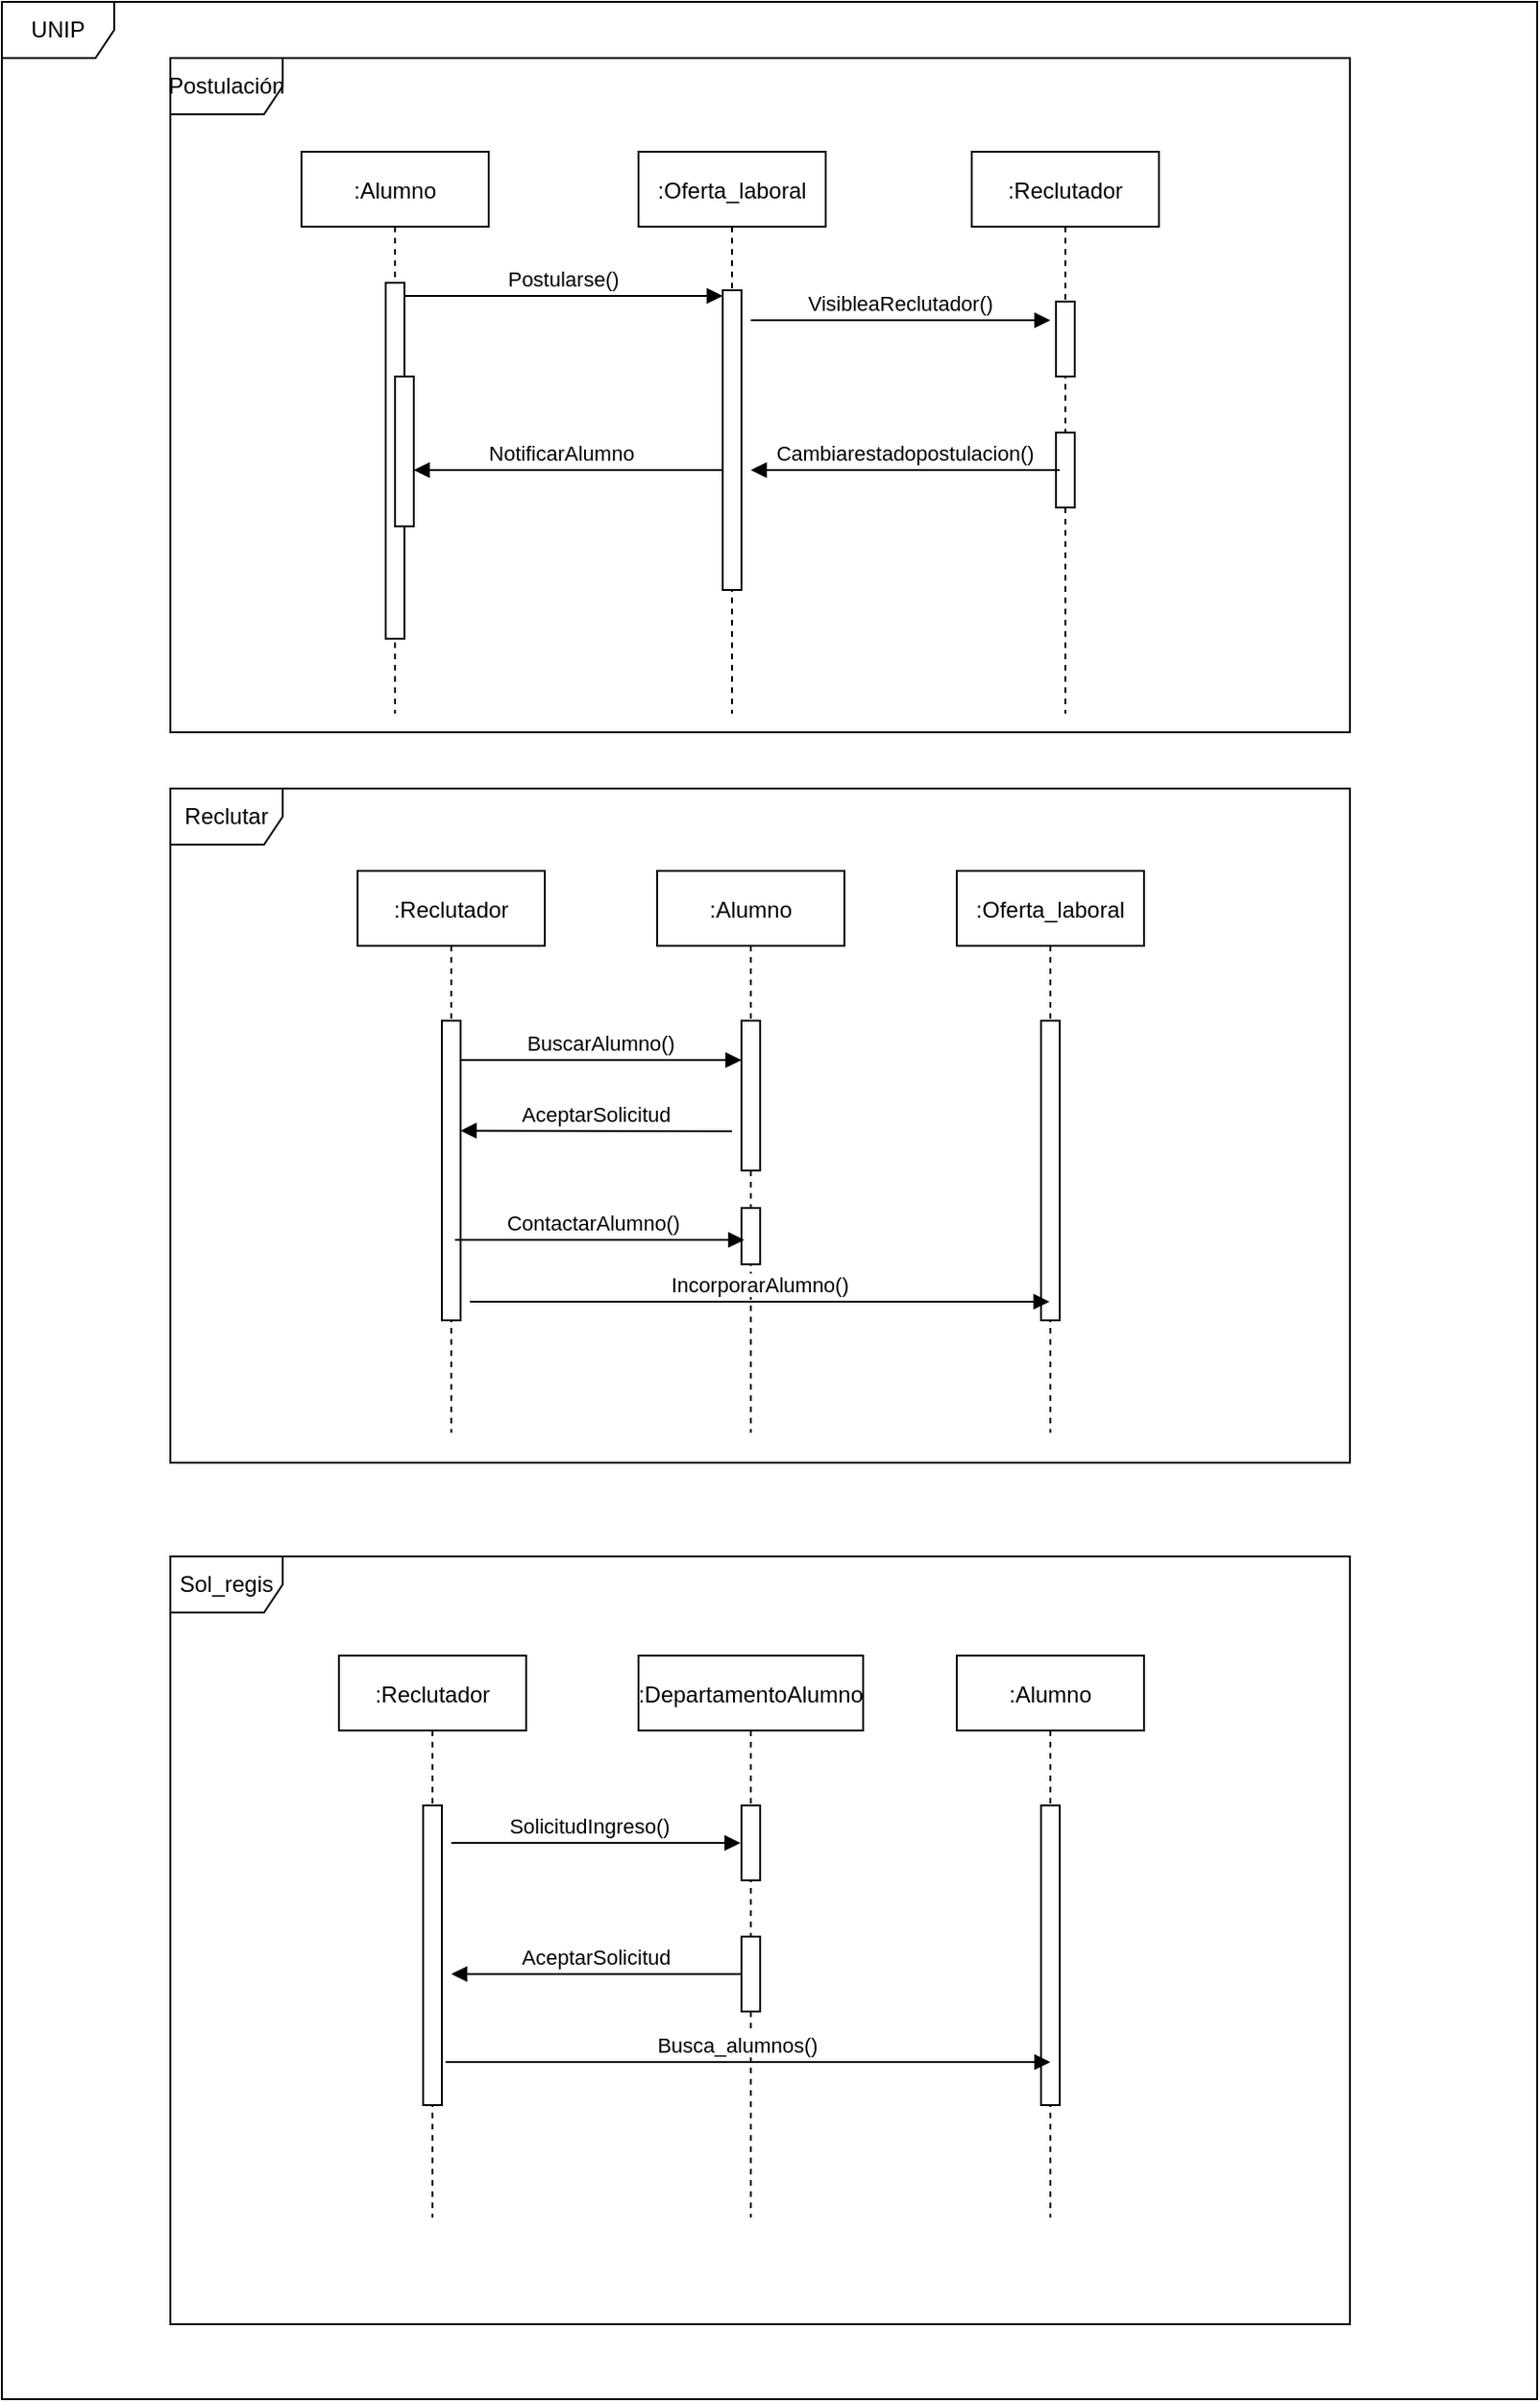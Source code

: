 <mxfile version="15.7.0" type="device"><diagram id="kgpKYQtTHZ0yAKxKKP6v" name="Page-1"><mxGraphModel dx="2333" dy="821" grid="1" gridSize="10" guides="1" tooltips="1" connect="1" arrows="1" fold="1" page="1" pageScale="1" pageWidth="850" pageHeight="1100" math="0" shadow="0"><root><mxCell id="0"/><mxCell id="1" parent="0"/><mxCell id="3nuBFxr9cyL0pnOWT2aG-1" value=":Alumno" style="shape=umlLifeline;perimeter=lifelinePerimeter;container=1;collapsible=0;recursiveResize=0;rounded=0;shadow=0;strokeWidth=1;" parent="1" vertex="1"><mxGeometry x="120" y="80" width="100" height="300" as="geometry"/></mxCell><mxCell id="3nuBFxr9cyL0pnOWT2aG-2" value="" style="points=[];perimeter=orthogonalPerimeter;rounded=0;shadow=0;strokeWidth=1;" parent="3nuBFxr9cyL0pnOWT2aG-1" vertex="1"><mxGeometry x="45" y="70" width="10" height="190" as="geometry"/></mxCell><mxCell id="3nuBFxr9cyL0pnOWT2aG-4" value="" style="points=[];perimeter=orthogonalPerimeter;rounded=0;shadow=0;strokeWidth=1;" parent="3nuBFxr9cyL0pnOWT2aG-1" vertex="1"><mxGeometry x="50" y="120" width="10" height="80" as="geometry"/></mxCell><mxCell id="QFWwHp7AoiJrYneR066t-34" value="NotificarAlumno" style="verticalAlign=bottom;endArrow=block;entryX=1;entryY=0;shadow=0;strokeWidth=1;" edge="1" parent="3nuBFxr9cyL0pnOWT2aG-1"><mxGeometry x="0.03" relative="1" as="geometry"><mxPoint x="225" y="170" as="sourcePoint"/><mxPoint x="60" y="170" as="targetPoint"/><mxPoint x="-1" as="offset"/></mxGeometry></mxCell><mxCell id="3nuBFxr9cyL0pnOWT2aG-5" value=":Oferta_laboral" style="shape=umlLifeline;perimeter=lifelinePerimeter;container=1;collapsible=0;recursiveResize=0;rounded=0;shadow=0;strokeWidth=1;" parent="1" vertex="1"><mxGeometry x="300" y="80" width="100" height="300" as="geometry"/></mxCell><mxCell id="3nuBFxr9cyL0pnOWT2aG-6" value="" style="points=[];perimeter=orthogonalPerimeter;rounded=0;shadow=0;strokeWidth=1;" parent="3nuBFxr9cyL0pnOWT2aG-5" vertex="1"><mxGeometry x="45" y="74" width="10" height="160" as="geometry"/></mxCell><mxCell id="3nuBFxr9cyL0pnOWT2aG-8" value="Postularse()" style="verticalAlign=bottom;endArrow=block;entryX=0;entryY=0;shadow=0;strokeWidth=1;" parent="1" edge="1"><mxGeometry relative="1" as="geometry"><mxPoint x="175" y="157.0" as="sourcePoint"/><mxPoint x="345" y="157.0" as="targetPoint"/></mxGeometry></mxCell><mxCell id="QFWwHp7AoiJrYneR066t-5" value=":Reclutador" style="shape=umlLifeline;perimeter=lifelinePerimeter;container=1;collapsible=0;recursiveResize=0;rounded=0;shadow=0;strokeWidth=1;" vertex="1" parent="1"><mxGeometry x="150" y="464" width="100" height="300" as="geometry"/></mxCell><mxCell id="QFWwHp7AoiJrYneR066t-6" value="" style="points=[];perimeter=orthogonalPerimeter;rounded=0;shadow=0;strokeWidth=1;" vertex="1" parent="QFWwHp7AoiJrYneR066t-5"><mxGeometry x="45" y="80" width="10" height="160" as="geometry"/></mxCell><mxCell id="QFWwHp7AoiJrYneR066t-7" value=":Alumno" style="shape=umlLifeline;perimeter=lifelinePerimeter;container=1;collapsible=0;recursiveResize=0;rounded=0;shadow=0;strokeWidth=1;" vertex="1" parent="1"><mxGeometry x="310" y="464" width="100" height="300" as="geometry"/></mxCell><mxCell id="QFWwHp7AoiJrYneR066t-8" value="" style="points=[];perimeter=orthogonalPerimeter;rounded=0;shadow=0;strokeWidth=1;" vertex="1" parent="QFWwHp7AoiJrYneR066t-7"><mxGeometry x="45" y="80" width="10" height="80" as="geometry"/></mxCell><mxCell id="QFWwHp7AoiJrYneR066t-16" value="" style="points=[];perimeter=orthogonalPerimeter;rounded=0;shadow=0;strokeWidth=1;" vertex="1" parent="QFWwHp7AoiJrYneR066t-7"><mxGeometry x="45" y="180" width="10" height="30" as="geometry"/></mxCell><mxCell id="QFWwHp7AoiJrYneR066t-9" value=":Oferta_laboral" style="shape=umlLifeline;perimeter=lifelinePerimeter;container=1;collapsible=0;recursiveResize=0;rounded=0;shadow=0;strokeWidth=1;" vertex="1" parent="1"><mxGeometry x="470" y="464" width="100" height="300" as="geometry"/></mxCell><mxCell id="QFWwHp7AoiJrYneR066t-10" value="" style="points=[];perimeter=orthogonalPerimeter;rounded=0;shadow=0;strokeWidth=1;" vertex="1" parent="QFWwHp7AoiJrYneR066t-9"><mxGeometry x="45" y="80" width="10" height="160" as="geometry"/></mxCell><mxCell id="QFWwHp7AoiJrYneR066t-11" value="BuscarAlumno()" style="verticalAlign=bottom;endArrow=block;shadow=0;strokeWidth=1;" edge="1" parent="1"><mxGeometry relative="1" as="geometry"><mxPoint x="205" y="565" as="sourcePoint"/><mxPoint x="355" y="565" as="targetPoint"/></mxGeometry></mxCell><mxCell id="QFWwHp7AoiJrYneR066t-12" value="AceptarSolicitud" style="verticalAlign=bottom;endArrow=block;shadow=0;strokeWidth=1;entryX=1;entryY=0.367;entryDx=0;entryDy=0;entryPerimeter=0;" edge="1" parent="1" target="QFWwHp7AoiJrYneR066t-6"><mxGeometry relative="1" as="geometry"><mxPoint x="350" y="603" as="sourcePoint"/><mxPoint x="210" y="604" as="targetPoint"/></mxGeometry></mxCell><mxCell id="QFWwHp7AoiJrYneR066t-14" value="ContactarAlumno()" style="verticalAlign=bottom;endArrow=block;shadow=0;strokeWidth=1;" edge="1" parent="1"><mxGeometry x="-0.029" relative="1" as="geometry"><mxPoint x="202" y="661.04" as="sourcePoint"/><mxPoint x="356.5" y="661" as="targetPoint"/><Array as="points"><mxPoint x="277" y="661"/></Array><mxPoint x="-1" as="offset"/></mxGeometry></mxCell><mxCell id="QFWwHp7AoiJrYneR066t-17" value="IncorporarAlumno()" style="verticalAlign=bottom;endArrow=block;shadow=0;strokeWidth=1;" edge="1" parent="1" target="QFWwHp7AoiJrYneR066t-9"><mxGeometry relative="1" as="geometry"><mxPoint x="210" y="694" as="sourcePoint"/><mxPoint x="369.5" y="684" as="targetPoint"/><Array as="points"><mxPoint x="300" y="694"/></Array></mxGeometry></mxCell><mxCell id="QFWwHp7AoiJrYneR066t-18" value=":Reclutador" style="shape=umlLifeline;perimeter=lifelinePerimeter;container=1;collapsible=0;recursiveResize=0;rounded=0;shadow=0;strokeWidth=1;" vertex="1" parent="1"><mxGeometry x="140" y="883" width="100" height="300" as="geometry"/></mxCell><mxCell id="QFWwHp7AoiJrYneR066t-19" value="" style="points=[];perimeter=orthogonalPerimeter;rounded=0;shadow=0;strokeWidth=1;" vertex="1" parent="QFWwHp7AoiJrYneR066t-18"><mxGeometry x="45" y="80" width="10" height="160" as="geometry"/></mxCell><mxCell id="QFWwHp7AoiJrYneR066t-20" value=":DepartamentoAlumno" style="shape=umlLifeline;perimeter=lifelinePerimeter;container=1;collapsible=0;recursiveResize=0;rounded=0;shadow=0;strokeWidth=1;" vertex="1" parent="1"><mxGeometry x="300" y="883" width="120" height="300" as="geometry"/></mxCell><mxCell id="QFWwHp7AoiJrYneR066t-21" value="" style="points=[];perimeter=orthogonalPerimeter;rounded=0;shadow=0;strokeWidth=1;" vertex="1" parent="QFWwHp7AoiJrYneR066t-20"><mxGeometry x="55" y="80" width="10" height="40" as="geometry"/></mxCell><mxCell id="QFWwHp7AoiJrYneR066t-26" value="" style="points=[];perimeter=orthogonalPerimeter;rounded=0;shadow=0;strokeWidth=1;" vertex="1" parent="QFWwHp7AoiJrYneR066t-20"><mxGeometry x="55" y="150" width="10" height="40" as="geometry"/></mxCell><mxCell id="QFWwHp7AoiJrYneR066t-22" value=":Alumno" style="shape=umlLifeline;perimeter=lifelinePerimeter;container=1;collapsible=0;recursiveResize=0;rounded=0;shadow=0;strokeWidth=1;" vertex="1" parent="1"><mxGeometry x="470" y="883" width="100" height="300" as="geometry"/></mxCell><mxCell id="QFWwHp7AoiJrYneR066t-23" value="" style="points=[];perimeter=orthogonalPerimeter;rounded=0;shadow=0;strokeWidth=1;" vertex="1" parent="QFWwHp7AoiJrYneR066t-22"><mxGeometry x="45" y="80" width="10" height="160" as="geometry"/></mxCell><mxCell id="QFWwHp7AoiJrYneR066t-25" value="SolicitudIngreso()" style="verticalAlign=bottom;endArrow=block;shadow=0;strokeWidth=1;" edge="1" parent="1"><mxGeometry x="-0.029" relative="1" as="geometry"><mxPoint x="200" y="983.04" as="sourcePoint"/><mxPoint x="354.5" y="983" as="targetPoint"/><Array as="points"><mxPoint x="275" y="983"/></Array><mxPoint x="-1" as="offset"/></mxGeometry></mxCell><mxCell id="QFWwHp7AoiJrYneR066t-27" value="AceptarSolicitud" style="verticalAlign=bottom;endArrow=block;shadow=0;strokeWidth=1;" edge="1" parent="1" source="QFWwHp7AoiJrYneR066t-26"><mxGeometry relative="1" as="geometry"><mxPoint x="345" y="1052.57" as="sourcePoint"/><mxPoint x="200" y="1053" as="targetPoint"/></mxGeometry></mxCell><mxCell id="QFWwHp7AoiJrYneR066t-28" value=":Reclutador" style="shape=umlLifeline;perimeter=lifelinePerimeter;container=1;collapsible=0;recursiveResize=0;rounded=0;shadow=0;strokeWidth=1;" vertex="1" parent="1"><mxGeometry x="478" y="80" width="100" height="300" as="geometry"/></mxCell><mxCell id="QFWwHp7AoiJrYneR066t-29" value="" style="points=[];perimeter=orthogonalPerimeter;rounded=0;shadow=0;strokeWidth=1;" vertex="1" parent="QFWwHp7AoiJrYneR066t-28"><mxGeometry x="45" y="80" width="10" height="40" as="geometry"/></mxCell><mxCell id="QFWwHp7AoiJrYneR066t-30" value="VisibleaReclutador()" style="verticalAlign=bottom;endArrow=block;shadow=0;strokeWidth=1;exitX=1.5;exitY=0.1;exitDx=0;exitDy=0;exitPerimeter=0;" edge="1" parent="QFWwHp7AoiJrYneR066t-28" source="3nuBFxr9cyL0pnOWT2aG-6"><mxGeometry relative="1" as="geometry"><mxPoint x="-105" y="90.0" as="sourcePoint"/><mxPoint x="42" y="90" as="targetPoint"/></mxGeometry></mxCell><mxCell id="QFWwHp7AoiJrYneR066t-33" value="" style="points=[];perimeter=orthogonalPerimeter;rounded=0;shadow=0;strokeWidth=1;" vertex="1" parent="QFWwHp7AoiJrYneR066t-28"><mxGeometry x="45" y="150" width="10" height="40" as="geometry"/></mxCell><mxCell id="QFWwHp7AoiJrYneR066t-32" value="Cambiarestadopostulacion()" style="verticalAlign=bottom;endArrow=block;entryX=1;entryY=0;shadow=0;strokeWidth=1;" edge="1" parent="1"><mxGeometry relative="1" as="geometry"><mxPoint x="525" y="250" as="sourcePoint"/><mxPoint x="360" y="250" as="targetPoint"/></mxGeometry></mxCell><mxCell id="QFWwHp7AoiJrYneR066t-36" value="Postulación" style="shape=umlFrame;whiteSpace=wrap;html=1;" vertex="1" parent="1"><mxGeometry x="50" y="30" width="630" height="360" as="geometry"/></mxCell><mxCell id="QFWwHp7AoiJrYneR066t-37" value="Reclutar" style="shape=umlFrame;whiteSpace=wrap;html=1;" vertex="1" parent="1"><mxGeometry x="50" y="420" width="630" height="360" as="geometry"/></mxCell><mxCell id="QFWwHp7AoiJrYneR066t-38" value="Busca_alumnos()" style="verticalAlign=bottom;endArrow=block;shadow=0;strokeWidth=1;" edge="1" parent="1"><mxGeometry x="-0.029" relative="1" as="geometry"><mxPoint x="197" y="1100" as="sourcePoint"/><mxPoint x="520" y="1100" as="targetPoint"/><Array as="points"><mxPoint x="262" y="1100"/></Array><mxPoint x="-1" as="offset"/></mxGeometry></mxCell><mxCell id="QFWwHp7AoiJrYneR066t-39" value="Sol_regis" style="shape=umlFrame;whiteSpace=wrap;html=1;" vertex="1" parent="1"><mxGeometry x="50" y="830" width="630" height="410" as="geometry"/></mxCell><mxCell id="QFWwHp7AoiJrYneR066t-40" value="UNIP" style="shape=umlFrame;whiteSpace=wrap;html=1;" vertex="1" parent="1"><mxGeometry x="-40" width="820" height="1280" as="geometry"/></mxCell></root></mxGraphModel></diagram></mxfile>